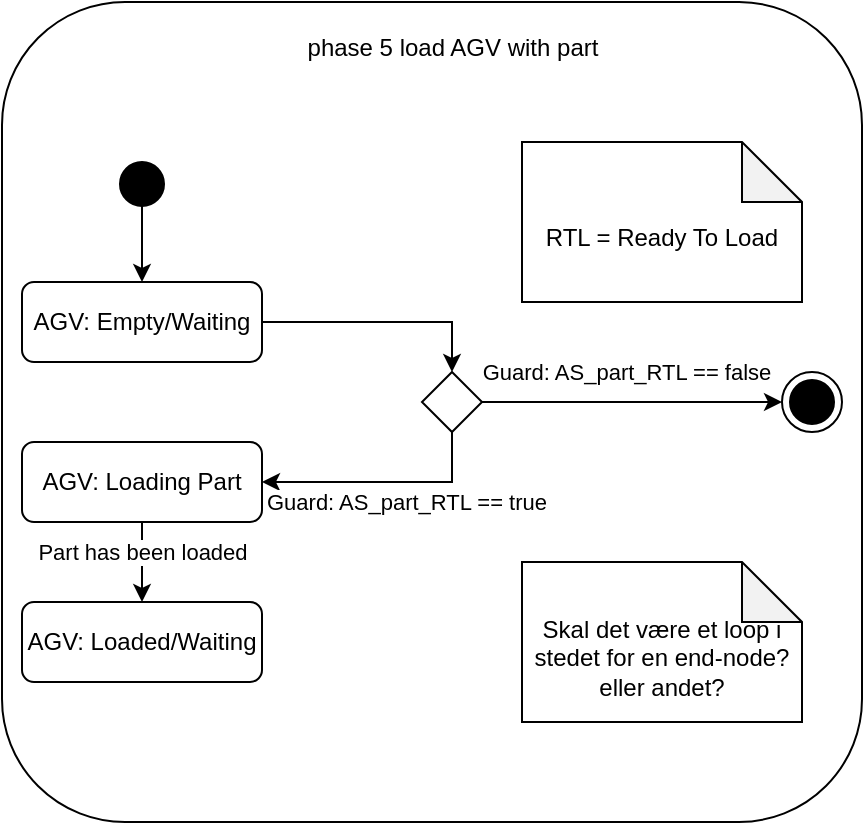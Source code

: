 <mxfile version="21.0.10" type="device"><diagram name="Page-1" id="xmvU7Sf8gUaxnxu02lo_"><mxGraphModel dx="1432" dy="776" grid="1" gridSize="10" guides="1" tooltips="1" connect="1" arrows="1" fold="1" page="1" pageScale="1" pageWidth="850" pageHeight="1100" math="0" shadow="0"><root><mxCell id="0"/><mxCell id="1" parent="0"/><mxCell id="4BN0IDJshi1Yzerhg_1p-1" value="" style="rounded=1;whiteSpace=wrap;html=1;" vertex="1" parent="1"><mxGeometry x="70" y="50" width="430" height="410" as="geometry"/></mxCell><mxCell id="iGjXqevY_bIqGCl9rvp6-3" value="phase 5 load AGV with part" style="text;html=1;align=center;verticalAlign=middle;resizable=0;points=[];autosize=1;strokeColor=none;fillColor=none;" parent="1" vertex="1"><mxGeometry x="213.5" y="60" width="163" height="26" as="geometry"/></mxCell><mxCell id="cFr_dr3PELQNNrbXxv6t-3" style="edgeStyle=orthogonalEdgeStyle;rounded=0;orthogonalLoop=1;jettySize=auto;html=1;" parent="1" source="iGjXqevY_bIqGCl9rvp6-4" target="iGjXqevY_bIqGCl9rvp6-7" edge="1"><mxGeometry relative="1" as="geometry"/></mxCell><mxCell id="iGjXqevY_bIqGCl9rvp6-4" value="" style="ellipse;whiteSpace=wrap;html=1;aspect=fixed;fillStyle=solid;fillColor=#000000;" parent="1" vertex="1"><mxGeometry x="129" y="130" width="22" height="22" as="geometry"/></mxCell><mxCell id="iGjXqevY_bIqGCl9rvp6-26" value="" style="edgeStyle=orthogonalEdgeStyle;rounded=0;orthogonalLoop=1;jettySize=auto;html=1;" parent="1" source="iGjXqevY_bIqGCl9rvp6-7" target="iGjXqevY_bIqGCl9rvp6-23" edge="1"><mxGeometry relative="1" as="geometry"/></mxCell><mxCell id="iGjXqevY_bIqGCl9rvp6-7" value="AGV: Empty/Waiting" style="rounded=1;whiteSpace=wrap;html=1;" parent="1" vertex="1"><mxGeometry x="80" y="190" width="120" height="40" as="geometry"/></mxCell><mxCell id="iGjXqevY_bIqGCl9rvp6-8" value="AGV:&amp;nbsp;Loading Part" style="rounded=1;whiteSpace=wrap;html=1;" parent="1" vertex="1"><mxGeometry x="80" y="270" width="120" height="40" as="geometry"/></mxCell><mxCell id="iGjXqevY_bIqGCl9rvp6-9" value="AGV:&amp;nbsp;Loaded/Waiting" style="rounded=1;whiteSpace=wrap;html=1;" parent="1" vertex="1"><mxGeometry x="80" y="350" width="120" height="40" as="geometry"/></mxCell><mxCell id="iGjXqevY_bIqGCl9rvp6-13" value="" style="edgeStyle=orthogonalEdgeStyle;rounded=0;orthogonalLoop=1;jettySize=auto;html=1;" parent="1" source="iGjXqevY_bIqGCl9rvp6-8" target="iGjXqevY_bIqGCl9rvp6-9" edge="1"><mxGeometry relative="1" as="geometry"/></mxCell><mxCell id="iGjXqevY_bIqGCl9rvp6-16" value="Part has been loaded" style="edgeLabel;html=1;align=center;verticalAlign=middle;resizable=0;points=[];" parent="iGjXqevY_bIqGCl9rvp6-13" vertex="1" connectable="0"><mxGeometry x="-0.283" relative="1" as="geometry"><mxPoint as="offset"/></mxGeometry></mxCell><mxCell id="iGjXqevY_bIqGCl9rvp6-28" style="edgeStyle=orthogonalEdgeStyle;rounded=0;orthogonalLoop=1;jettySize=auto;html=1;" parent="1" source="iGjXqevY_bIqGCl9rvp6-23" target="iGjXqevY_bIqGCl9rvp6-8" edge="1"><mxGeometry relative="1" as="geometry"><Array as="points"><mxPoint x="295" y="290"/></Array></mxGeometry></mxCell><mxCell id="iGjXqevY_bIqGCl9rvp6-34" value="Guard: AS_part_RTL == true" style="edgeLabel;html=1;align=center;verticalAlign=middle;resizable=0;points=[];" parent="iGjXqevY_bIqGCl9rvp6-28" vertex="1" connectable="0"><mxGeometry x="-0.2" y="-3" relative="1" as="geometry"><mxPoint y="13" as="offset"/></mxGeometry></mxCell><mxCell id="iGjXqevY_bIqGCl9rvp6-32" value="" style="edgeStyle=orthogonalEdgeStyle;rounded=0;orthogonalLoop=1;jettySize=auto;html=1;" parent="1" source="iGjXqevY_bIqGCl9rvp6-23" target="iGjXqevY_bIqGCl9rvp6-31" edge="1"><mxGeometry relative="1" as="geometry"/></mxCell><mxCell id="iGjXqevY_bIqGCl9rvp6-33" value="Guard: AS_part_RTL == false" style="edgeLabel;html=1;align=center;verticalAlign=middle;resizable=0;points=[];" parent="iGjXqevY_bIqGCl9rvp6-32" vertex="1" connectable="0"><mxGeometry x="-0.2" y="4" relative="1" as="geometry"><mxPoint x="12" y="-11" as="offset"/></mxGeometry></mxCell><mxCell id="iGjXqevY_bIqGCl9rvp6-23" value="" style="rhombus;whiteSpace=wrap;html=1;" parent="1" vertex="1"><mxGeometry x="280" y="235" width="30" height="30" as="geometry"/></mxCell><mxCell id="iGjXqevY_bIqGCl9rvp6-31" value="" style="ellipse;html=1;shape=endState;fillColor=strokeColor;perimeterSpacing=0;strokeWidth=1;" parent="1" vertex="1"><mxGeometry x="460" y="235" width="30" height="30" as="geometry"/></mxCell><mxCell id="iGjXqevY_bIqGCl9rvp6-35" value="RTL = Ready To Load" style="shape=note;whiteSpace=wrap;html=1;backgroundOutline=1;darkOpacity=0.05;verticalAlign=middle;horizontal=1;spacingTop=16;" parent="1" vertex="1"><mxGeometry x="330" y="120" width="140" height="80" as="geometry"/></mxCell><mxCell id="iGjXqevY_bIqGCl9rvp6-36" value="Skal det være et loop i stedet for en end-node?&lt;br&gt;eller andet?" style="shape=note;whiteSpace=wrap;html=1;backgroundOutline=1;darkOpacity=0.05;verticalAlign=middle;horizontal=1;spacingTop=16;" parent="1" vertex="1"><mxGeometry x="330" y="330" width="140" height="80" as="geometry"/></mxCell></root></mxGraphModel></diagram></mxfile>
